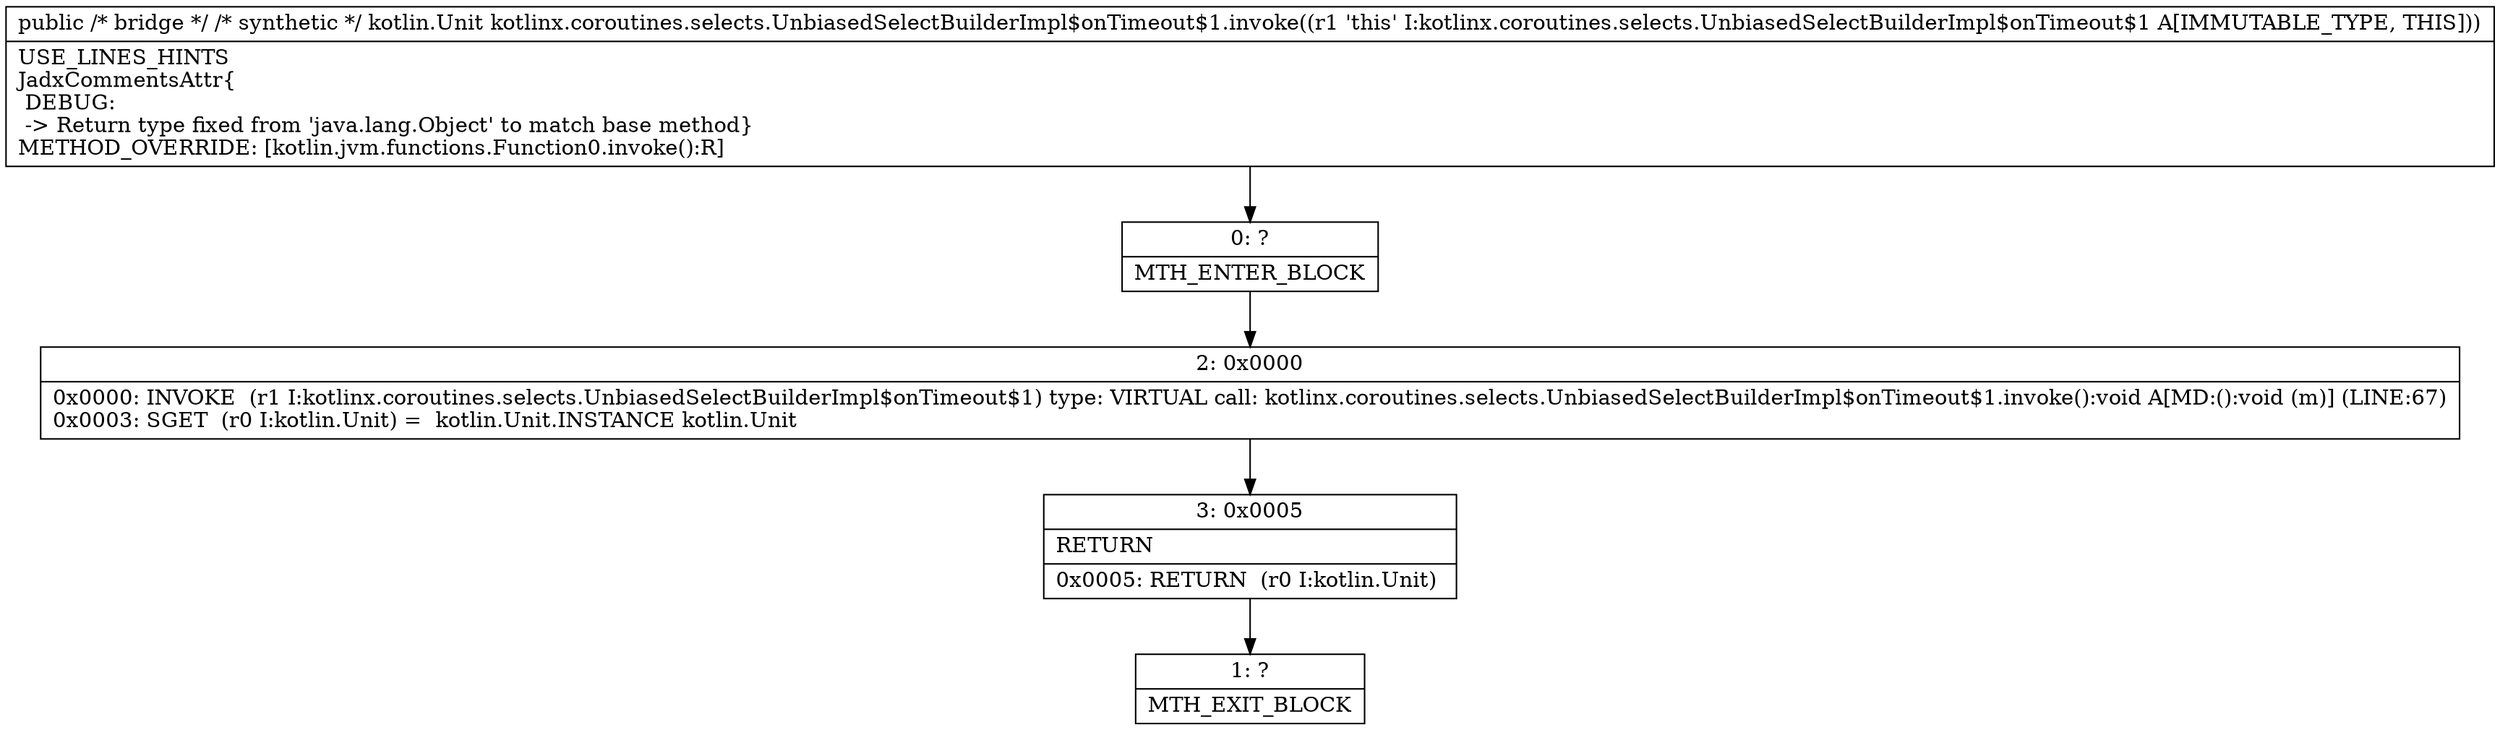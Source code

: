 digraph "CFG forkotlinx.coroutines.selects.UnbiasedSelectBuilderImpl$onTimeout$1.invoke()Ljava\/lang\/Object;" {
Node_0 [shape=record,label="{0\:\ ?|MTH_ENTER_BLOCK\l}"];
Node_2 [shape=record,label="{2\:\ 0x0000|0x0000: INVOKE  (r1 I:kotlinx.coroutines.selects.UnbiasedSelectBuilderImpl$onTimeout$1) type: VIRTUAL call: kotlinx.coroutines.selects.UnbiasedSelectBuilderImpl$onTimeout$1.invoke():void A[MD:():void (m)] (LINE:67)\l0x0003: SGET  (r0 I:kotlin.Unit) =  kotlin.Unit.INSTANCE kotlin.Unit \l}"];
Node_3 [shape=record,label="{3\:\ 0x0005|RETURN\l|0x0005: RETURN  (r0 I:kotlin.Unit) \l}"];
Node_1 [shape=record,label="{1\:\ ?|MTH_EXIT_BLOCK\l}"];
MethodNode[shape=record,label="{public \/* bridge *\/ \/* synthetic *\/ kotlin.Unit kotlinx.coroutines.selects.UnbiasedSelectBuilderImpl$onTimeout$1.invoke((r1 'this' I:kotlinx.coroutines.selects.UnbiasedSelectBuilderImpl$onTimeout$1 A[IMMUTABLE_TYPE, THIS]))  | USE_LINES_HINTS\lJadxCommentsAttr\{\l DEBUG: \l \-\> Return type fixed from 'java.lang.Object' to match base method\}\lMETHOD_OVERRIDE: [kotlin.jvm.functions.Function0.invoke():R]\l}"];
MethodNode -> Node_0;Node_0 -> Node_2;
Node_2 -> Node_3;
Node_3 -> Node_1;
}

